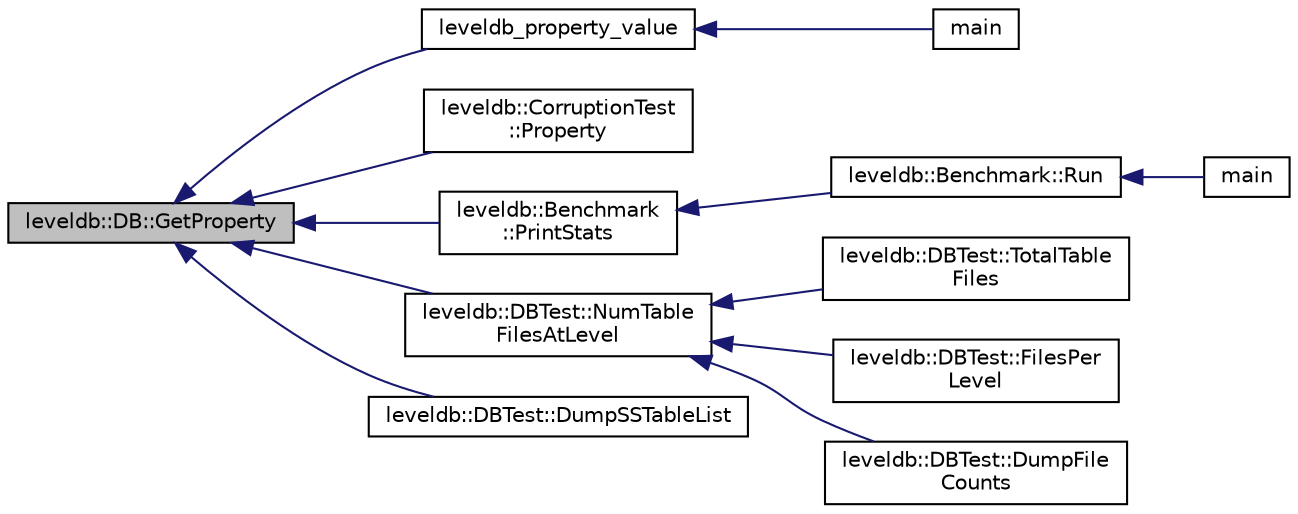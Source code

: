 digraph "leveldb::DB::GetProperty"
{
  edge [fontname="Helvetica",fontsize="10",labelfontname="Helvetica",labelfontsize="10"];
  node [fontname="Helvetica",fontsize="10",shape=record];
  rankdir="LR";
  Node1 [label="leveldb::DB::GetProperty",height=0.2,width=0.4,color="black", fillcolor="grey75", style="filled" fontcolor="black"];
  Node1 -> Node2 [dir="back",color="midnightblue",fontsize="10",style="solid",fontname="Helvetica"];
  Node2 [label="leveldb_property_value",height=0.2,width=0.4,color="black", fillcolor="white", style="filled",URL="$c_8h.html#ad4ce08534d9ce95b4a7ddb0cf1796209"];
  Node2 -> Node3 [dir="back",color="midnightblue",fontsize="10",style="solid",fontname="Helvetica"];
  Node3 [label="main",height=0.2,width=0.4,color="black", fillcolor="white", style="filled",URL="$c__test_8c.html#a3c04138a5bfe5d72780bb7e82a18e627"];
  Node1 -> Node4 [dir="back",color="midnightblue",fontsize="10",style="solid",fontname="Helvetica"];
  Node4 [label="leveldb::CorruptionTest\l::Property",height=0.2,width=0.4,color="black", fillcolor="white", style="filled",URL="$classleveldb_1_1_corruption_test.html#aab1ed767d1cdac7e95a32ccf6defc709"];
  Node1 -> Node5 [dir="back",color="midnightblue",fontsize="10",style="solid",fontname="Helvetica"];
  Node5 [label="leveldb::Benchmark\l::PrintStats",height=0.2,width=0.4,color="black", fillcolor="white", style="filled",URL="$classleveldb_1_1_benchmark.html#a9588df1fc4ab1247a2bacb4a2c641f35"];
  Node5 -> Node6 [dir="back",color="midnightblue",fontsize="10",style="solid",fontname="Helvetica"];
  Node6 [label="leveldb::Benchmark::Run",height=0.2,width=0.4,color="black", fillcolor="white", style="filled",URL="$classleveldb_1_1_benchmark.html#a2f262afa0c7d10fcf531fe9657fba490"];
  Node6 -> Node7 [dir="back",color="midnightblue",fontsize="10",style="solid",fontname="Helvetica"];
  Node7 [label="main",height=0.2,width=0.4,color="black", fillcolor="white", style="filled",URL="$db__bench_8cc.html#a3c04138a5bfe5d72780bb7e82a18e627"];
  Node1 -> Node8 [dir="back",color="midnightblue",fontsize="10",style="solid",fontname="Helvetica"];
  Node8 [label="leveldb::DBTest::NumTable\lFilesAtLevel",height=0.2,width=0.4,color="black", fillcolor="white", style="filled",URL="$classleveldb_1_1_d_b_test.html#aa7c845810f6d57b0655eda370e8de33f"];
  Node8 -> Node9 [dir="back",color="midnightblue",fontsize="10",style="solid",fontname="Helvetica"];
  Node9 [label="leveldb::DBTest::TotalTable\lFiles",height=0.2,width=0.4,color="black", fillcolor="white", style="filled",URL="$classleveldb_1_1_d_b_test.html#a05fa745351a41ecc0165b391a605b79e"];
  Node8 -> Node10 [dir="back",color="midnightblue",fontsize="10",style="solid",fontname="Helvetica"];
  Node10 [label="leveldb::DBTest::FilesPer\lLevel",height=0.2,width=0.4,color="black", fillcolor="white", style="filled",URL="$classleveldb_1_1_d_b_test.html#a0e4d6292bcbe450d34b558d48a51a331"];
  Node8 -> Node11 [dir="back",color="midnightblue",fontsize="10",style="solid",fontname="Helvetica"];
  Node11 [label="leveldb::DBTest::DumpFile\lCounts",height=0.2,width=0.4,color="black", fillcolor="white", style="filled",URL="$classleveldb_1_1_d_b_test.html#ad045c5203b4ea785ab335ffc3ea833b3"];
  Node1 -> Node12 [dir="back",color="midnightblue",fontsize="10",style="solid",fontname="Helvetica"];
  Node12 [label="leveldb::DBTest::DumpSSTableList",height=0.2,width=0.4,color="black", fillcolor="white", style="filled",URL="$classleveldb_1_1_d_b_test.html#afdfc077be555dea7eac220623f6d4deb"];
}
